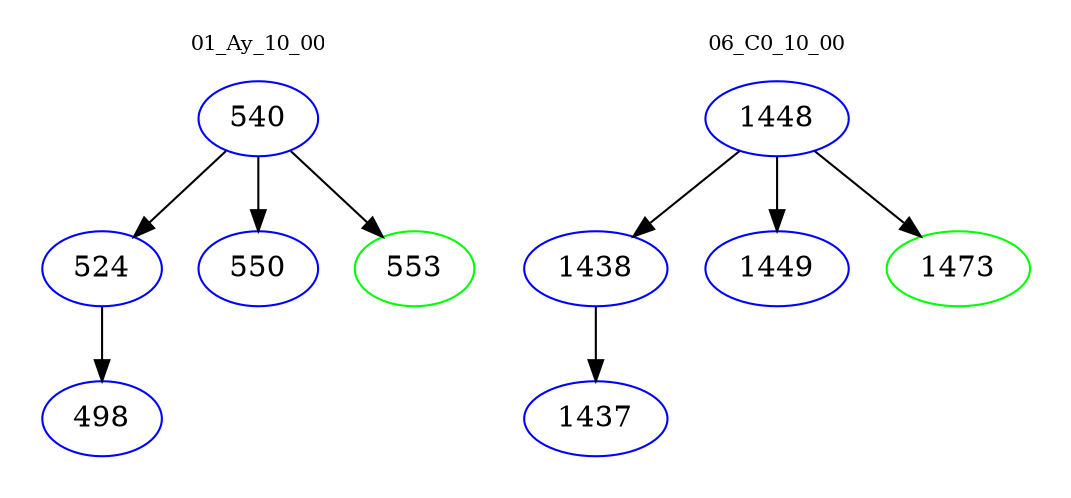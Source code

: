 digraph{
subgraph cluster_0 {
color = white
label = "01_Ay_10_00";
fontsize=10;
T0_540 [label="540", color="blue"]
T0_540 -> T0_524 [color="black"]
T0_524 [label="524", color="blue"]
T0_524 -> T0_498 [color="black"]
T0_498 [label="498", color="blue"]
T0_540 -> T0_550 [color="black"]
T0_550 [label="550", color="blue"]
T0_540 -> T0_553 [color="black"]
T0_553 [label="553", color="green"]
}
subgraph cluster_1 {
color = white
label = "06_C0_10_00";
fontsize=10;
T1_1448 [label="1448", color="blue"]
T1_1448 -> T1_1438 [color="black"]
T1_1438 [label="1438", color="blue"]
T1_1438 -> T1_1437 [color="black"]
T1_1437 [label="1437", color="blue"]
T1_1448 -> T1_1449 [color="black"]
T1_1449 [label="1449", color="blue"]
T1_1448 -> T1_1473 [color="black"]
T1_1473 [label="1473", color="green"]
}
}
